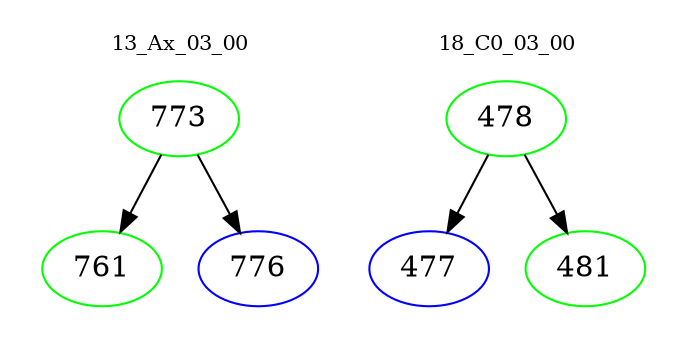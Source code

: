 digraph{
subgraph cluster_0 {
color = white
label = "13_Ax_03_00";
fontsize=10;
T0_773 [label="773", color="green"]
T0_773 -> T0_761 [color="black"]
T0_761 [label="761", color="green"]
T0_773 -> T0_776 [color="black"]
T0_776 [label="776", color="blue"]
}
subgraph cluster_1 {
color = white
label = "18_C0_03_00";
fontsize=10;
T1_478 [label="478", color="green"]
T1_478 -> T1_477 [color="black"]
T1_477 [label="477", color="blue"]
T1_478 -> T1_481 [color="black"]
T1_481 [label="481", color="green"]
}
}
